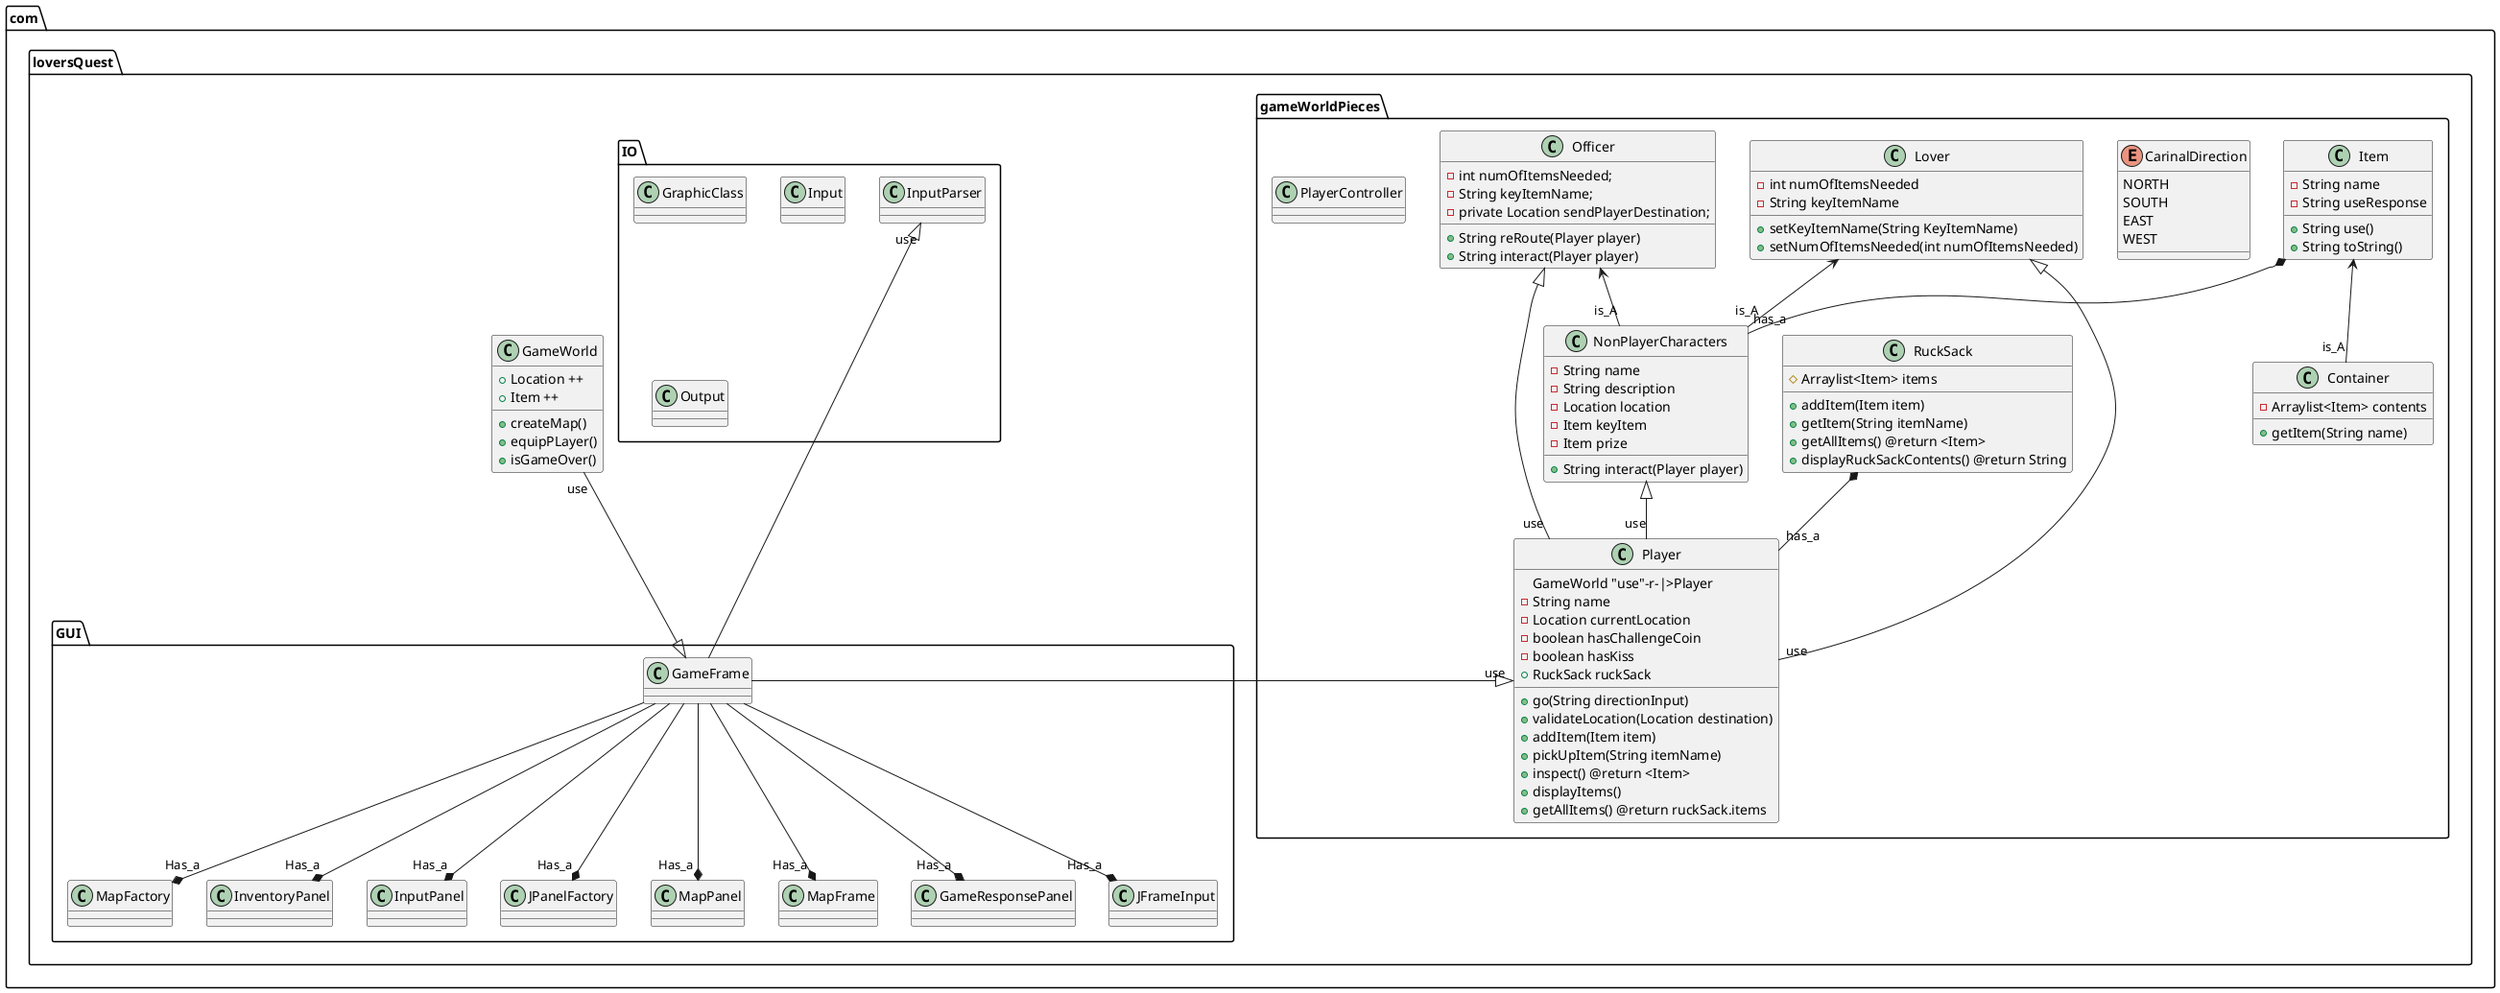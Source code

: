 @startuml
package com.loversQuest{

class GameWorld{
+Location ++
+Item ++
+createMap()
+equipPLayer()
+isGameOver()
}

package gameWorldPieces{
Item <--"is_A" Container
enum CarinalDirection
Item *--"has_a" NonPlayerCharacters
Officer <--"is_A" NonPlayerCharacters
Lover <--"is_A" NonPlayerCharacters
RuckSack *--"has_a" Player
NonPlayerCharacters <|-- "use" Player
Lover <|-- "use" Player
Officer <|-- "use" Player

class PlayerController{}
class Item {
-String name
-String useResponse
+String use()
+String toString()
}
class Container{
-Arraylist<Item> contents
+getItem(String name)
}
class NonPlayerCharacters{
-String name
-String description
-Location location
-Item keyItem
-Item prize
+String interact(Player player)
}
class Officer{
-int numOfItemsNeeded;
-String keyItemName;
-private Location sendPlayerDestination;
+String reRoute(Player player)
+String interact(Player player)
}
class Lover{
-int numOfItemsNeeded
-String keyItemName
+setKeyItemName(String KeyItemName)
+setNumOfItemsNeeded(int numOfItemsNeeded)
}
class Player{
GameWorld "use"-r-|>Player
-String name
-Location currentLocation
-boolean hasChallengeCoin
-boolean hasKiss
+RuckSack ruckSack
+go(String directionInput)
+validateLocation(Location destination)
+addItem(Item item)
+pickUpItem(String itemName)
+inspect() @return <Item>
+displayItems()
+getAllItems() @return ruckSack.items
}
class RuckSack{
#Arraylist<Item> items
+addItem(Item item)
+getItem(String itemName)
+getAllItems() @return <Item>
+displayRuckSackContents() @return String
}
enum CarinalDirection {
NORTH
SOUTH
EAST
WEST
}
}
package GUI{
GameWorld "use"--|> GameFrame
GameFrame -|>"use" Player
GameFrame --*"Has_a" MapFactory
GameFrame --*"Has_a" InventoryPanel
GameFrame --*"Has_a" InputPanel
GameFrame --*"Has_a" JPanelFactory
GameFrame --*"Has_a" MapPanel
GameFrame --*"Has_a" MapFrame
GameFrame --*"Has_a" GameResponsePanel
GameFrame --*"Has_a" JFrameInput

class GameFrame
class GameResponsePanel
class InputPanel
class InventoryPanel
class JFrameInput
class JPanelFactory
class MapFactory
class MapFrame
class MapPanel
}

package IO{
GameFrame -u--|>"use" InputParser
class GraphicClass
class Input
class InputParser
class Output
}

}


@enduml